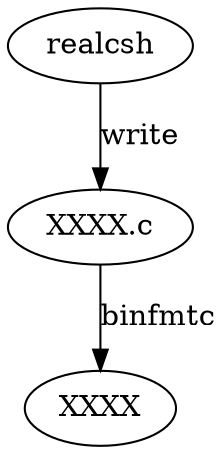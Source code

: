 // circo ./realcsh.dot -T ps > realcsh.eps
digraph structure {
mindist=2
"XXXX.c" -> "XXXX" [label="binfmtc"];
"realcsh" -> "XXXX.c" [label="write"];
}
